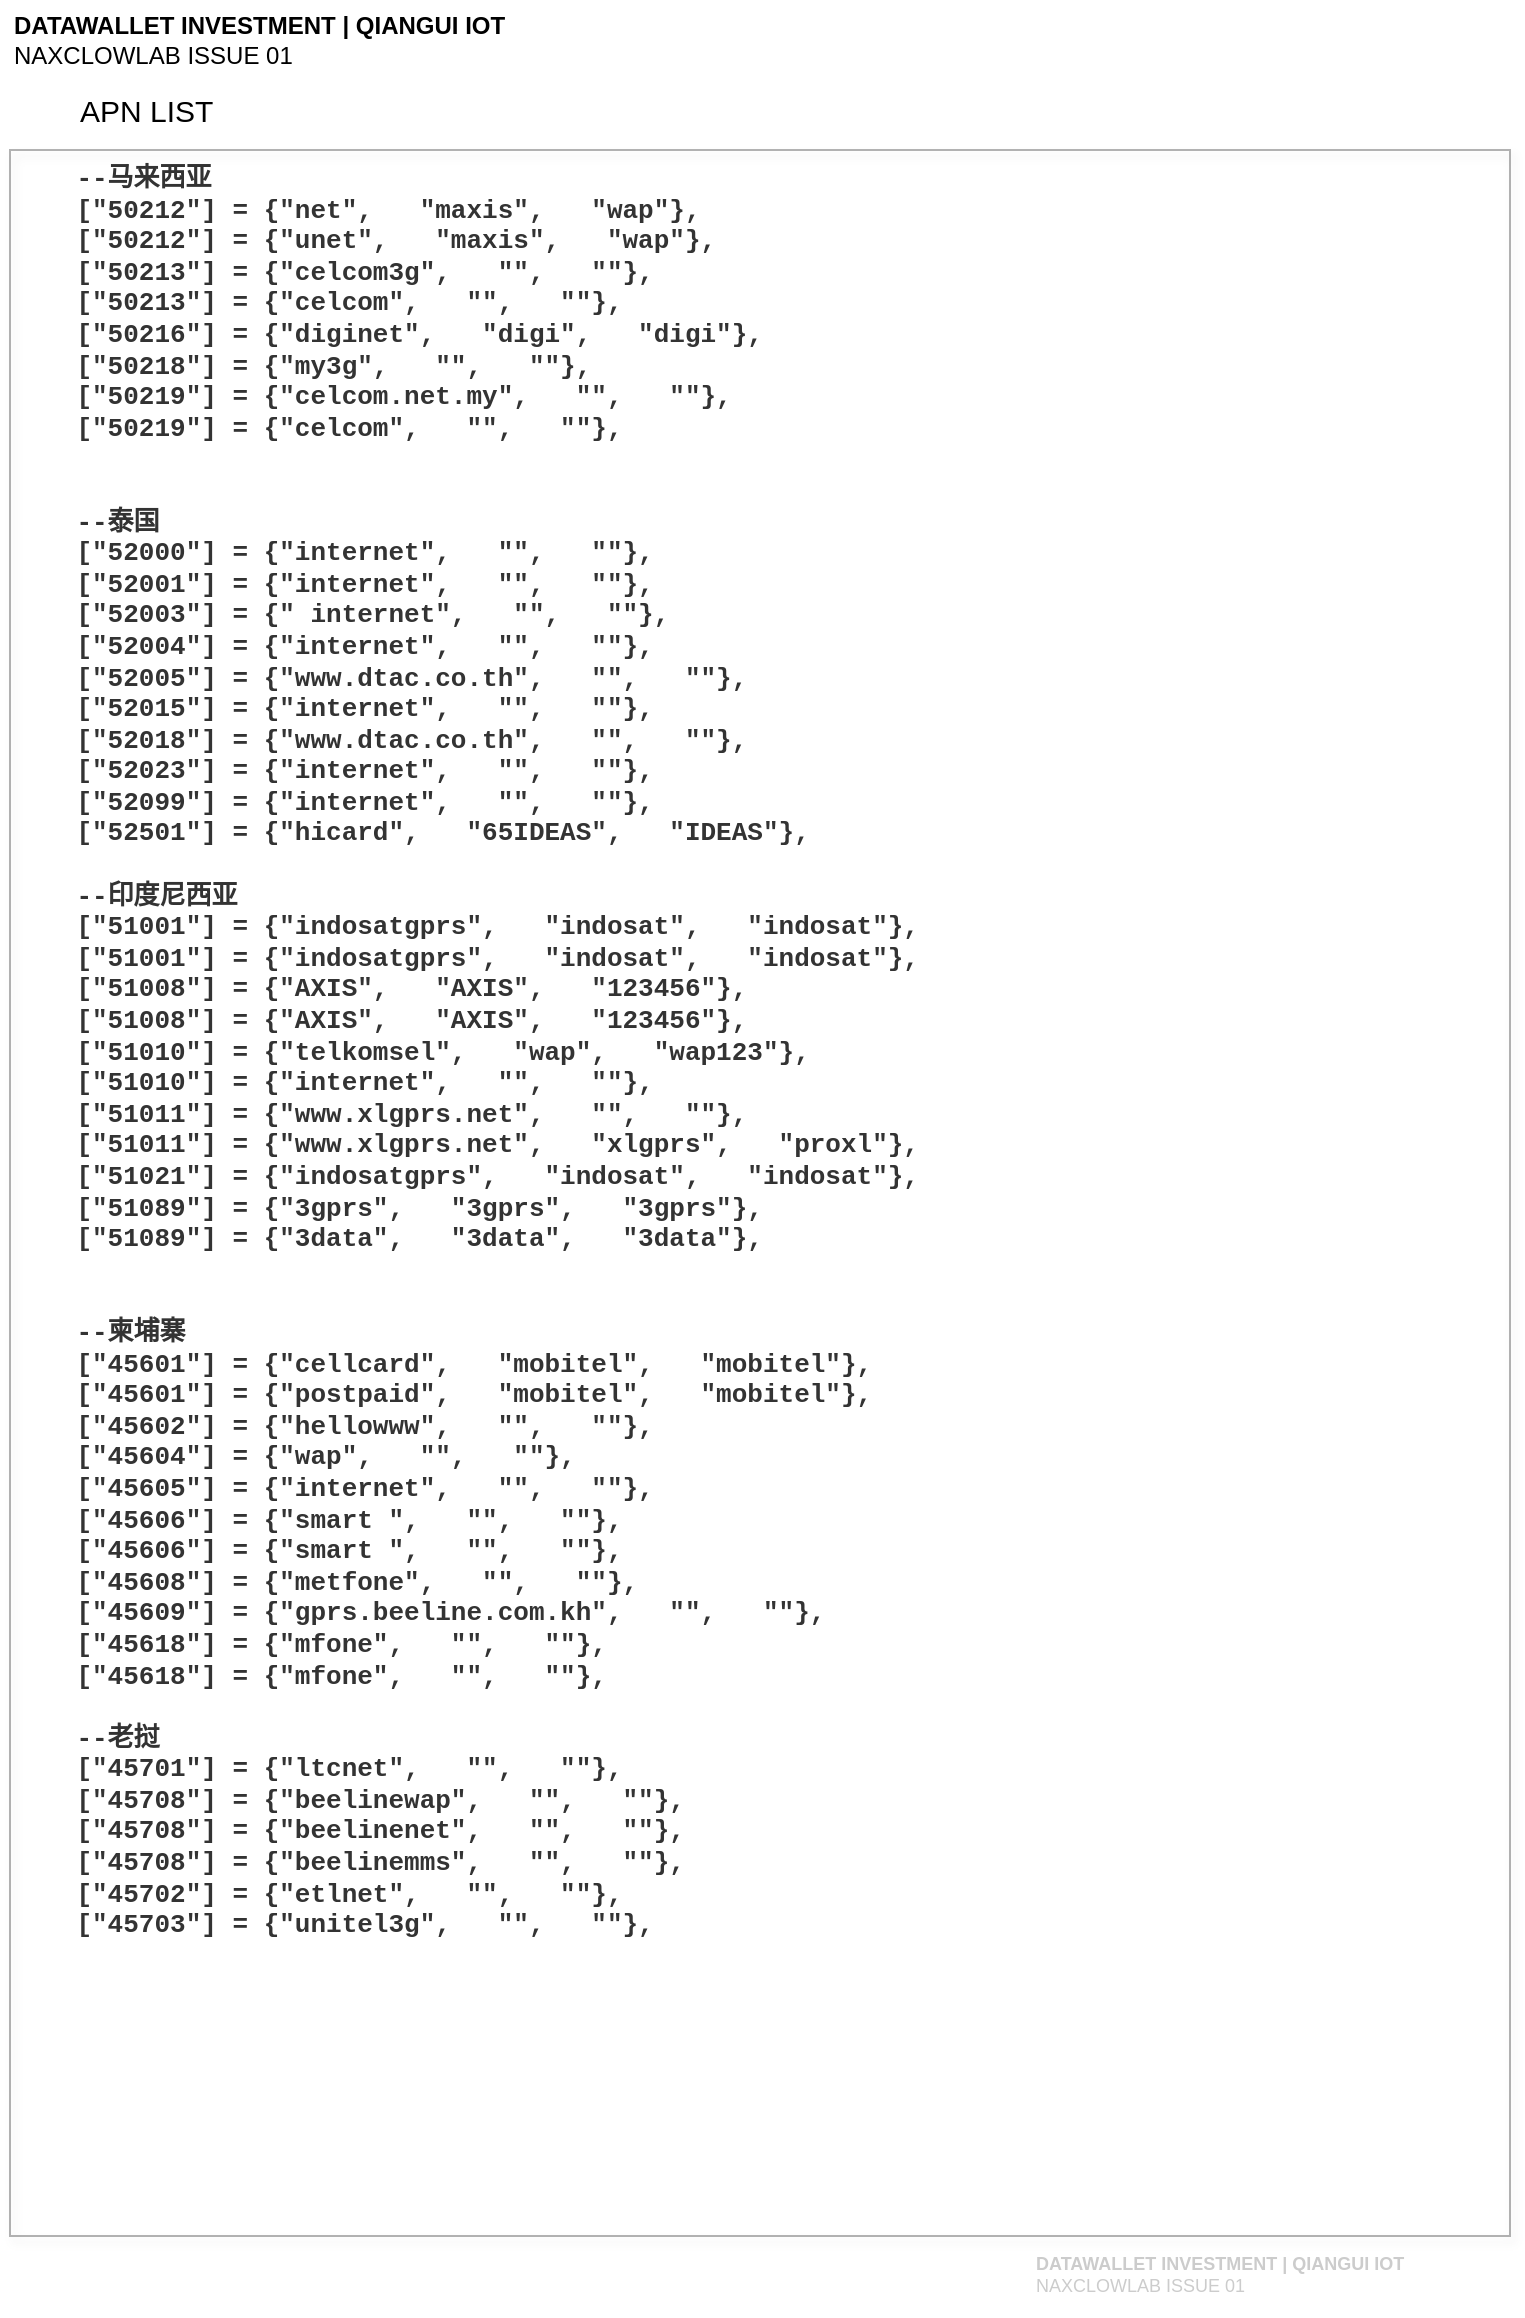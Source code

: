 <mxfile version="10.6.5" type="github"><diagram id="d20wgzuFh7dixt_oqqhd" name="Page-1"><mxGraphModel dx="1302" dy="767" grid="0" gridSize="10" guides="1" tooltips="1" connect="1" arrows="1" fold="1" page="1" pageScale="1" pageWidth="827" pageHeight="1169" background="#FFFFFF" math="0" shadow="0"><root><mxCell id="0"/><mxCell id="1" parent="0"/><mxCell id="Y3Bbdv7kFpDtIcY8lwTc-2" value="&lt;div style=&quot;font-size: 13px&quot;&gt;&amp;nbsp; &amp;nbsp; --马来西亚&lt;/div&gt;&lt;div style=&quot;font-size: 13px&quot;&gt;&amp;nbsp; &amp;nbsp; [&quot;50212&quot;] = {&quot;net&quot;,&amp;nbsp; &amp;nbsp;&quot;maxis&quot;,&amp;nbsp; &amp;nbsp;&quot;wap&quot;},&amp;nbsp; &amp;nbsp;&lt;/div&gt;&lt;div style=&quot;font-size: 13px&quot;&gt;&amp;nbsp; &amp;nbsp; [&quot;50212&quot;] = {&quot;unet&quot;,&amp;nbsp; &amp;nbsp;&quot;maxis&quot;,&amp;nbsp; &amp;nbsp;&quot;wap&quot;},&amp;nbsp; &amp;nbsp;&lt;/div&gt;&lt;div style=&quot;font-size: 13px&quot;&gt;&amp;nbsp; &amp;nbsp; [&quot;50213&quot;] = {&quot;celcom3g&quot;,&amp;nbsp; &amp;nbsp;&quot;&quot;,&amp;nbsp; &amp;nbsp;&quot;&quot;},&amp;nbsp; &amp;nbsp;&lt;/div&gt;&lt;div style=&quot;font-size: 13px&quot;&gt;&amp;nbsp; &amp;nbsp; [&quot;50213&quot;] = {&quot;celcom&quot;,&amp;nbsp; &amp;nbsp;&quot;&quot;,&amp;nbsp; &amp;nbsp;&quot;&quot;},&amp;nbsp; &amp;nbsp;&lt;/div&gt;&lt;div style=&quot;font-size: 13px&quot;&gt;&amp;nbsp; &amp;nbsp; [&quot;50216&quot;] = {&quot;diginet&quot;,&amp;nbsp; &amp;nbsp;&quot;digi&quot;,&amp;nbsp; &amp;nbsp;&quot;digi&quot;},&amp;nbsp; &amp;nbsp;&lt;/div&gt;&lt;div style=&quot;font-size: 13px&quot;&gt;&amp;nbsp; &amp;nbsp; [&quot;50218&quot;] = {&quot;my3g&quot;,&amp;nbsp; &amp;nbsp;&quot;&quot;,&amp;nbsp; &amp;nbsp;&quot;&quot;},&amp;nbsp; &amp;nbsp;&lt;/div&gt;&lt;div style=&quot;font-size: 13px&quot;&gt;&amp;nbsp; &amp;nbsp; [&quot;50219&quot;] = {&quot;celcom.net.my&quot;,&amp;nbsp; &amp;nbsp;&quot;&quot;,&amp;nbsp; &amp;nbsp;&quot;&quot;},&amp;nbsp; &amp;nbsp;&lt;/div&gt;&lt;div style=&quot;font-size: 13px&quot;&gt;&amp;nbsp; &amp;nbsp; [&quot;50219&quot;] = {&quot;celcom&quot;,&amp;nbsp; &amp;nbsp;&quot;&quot;,&amp;nbsp; &amp;nbsp;&quot;&quot;},&amp;nbsp; &amp;nbsp;&lt;/div&gt;&lt;div style=&quot;font-size: 13px&quot;&gt;&lt;br style=&quot;font-size: 13px&quot;&gt;&lt;/div&gt;&lt;div style=&quot;font-size: 13px&quot;&gt;&lt;br style=&quot;font-size: 13px&quot;&gt;&lt;/div&gt;&lt;div style=&quot;font-size: 13px&quot;&gt;&amp;nbsp; &amp;nbsp; --泰国&lt;/div&gt;&lt;div style=&quot;font-size: 13px&quot;&gt;&amp;nbsp; &amp;nbsp; [&quot;52000&quot;] = {&quot;internet&quot;,&amp;nbsp; &amp;nbsp;&quot;&quot;,&amp;nbsp; &amp;nbsp;&quot;&quot;},&amp;nbsp; &amp;nbsp;&lt;/div&gt;&lt;div style=&quot;font-size: 13px&quot;&gt;&amp;nbsp; &amp;nbsp; [&quot;52001&quot;] = {&quot;internet&quot;,&amp;nbsp; &amp;nbsp;&quot;&quot;,&amp;nbsp; &amp;nbsp;&quot;&quot;},&amp;nbsp; &amp;nbsp;&lt;/div&gt;&lt;div style=&quot;font-size: 13px&quot;&gt;&amp;nbsp; &amp;nbsp; [&quot;52003&quot;] = {&quot; internet&quot;,&amp;nbsp; &amp;nbsp;&quot;&quot;,&amp;nbsp; &amp;nbsp;&quot;&quot;},&amp;nbsp; &amp;nbsp;&lt;/div&gt;&lt;div style=&quot;font-size: 13px&quot;&gt;&amp;nbsp; &amp;nbsp; [&quot;52004&quot;] = {&quot;internet&quot;,&amp;nbsp; &amp;nbsp;&quot;&quot;,&amp;nbsp; &amp;nbsp;&quot;&quot;},&amp;nbsp; &amp;nbsp;&lt;/div&gt;&lt;div style=&quot;font-size: 13px&quot;&gt;&amp;nbsp; &amp;nbsp; [&quot;52005&quot;] = {&quot;www.dtac.co.th&quot;,&amp;nbsp; &amp;nbsp;&quot;&quot;,&amp;nbsp; &amp;nbsp;&quot;&quot;},&amp;nbsp; &amp;nbsp;&lt;/div&gt;&lt;div style=&quot;font-size: 13px&quot;&gt;&amp;nbsp; &amp;nbsp; [&quot;52015&quot;] = {&quot;internet&quot;,&amp;nbsp; &amp;nbsp;&quot;&quot;,&amp;nbsp; &amp;nbsp;&quot;&quot;},&amp;nbsp; &amp;nbsp;&lt;/div&gt;&lt;div style=&quot;font-size: 13px&quot;&gt;&amp;nbsp; &amp;nbsp; [&quot;52018&quot;] = {&quot;www.dtac.co.th&quot;,&amp;nbsp; &amp;nbsp;&quot;&quot;,&amp;nbsp; &amp;nbsp;&quot;&quot;},&amp;nbsp; &amp;nbsp;&lt;/div&gt;&lt;div style=&quot;font-size: 13px&quot;&gt;&amp;nbsp; &amp;nbsp; [&quot;52023&quot;] = {&quot;internet&quot;,&amp;nbsp; &amp;nbsp;&quot;&quot;,&amp;nbsp; &amp;nbsp;&quot;&quot;},&amp;nbsp; &amp;nbsp;&lt;/div&gt;&lt;div style=&quot;font-size: 13px&quot;&gt;&amp;nbsp; &amp;nbsp; [&quot;52099&quot;] = {&quot;internet&quot;,&amp;nbsp; &amp;nbsp;&quot;&quot;,&amp;nbsp; &amp;nbsp;&quot;&quot;},&amp;nbsp; &amp;nbsp;&lt;/div&gt;&lt;div style=&quot;font-size: 13px&quot;&gt;&amp;nbsp; &amp;nbsp; [&quot;52501&quot;] = {&quot;hicard&quot;,&amp;nbsp; &amp;nbsp;&quot;65IDEAS&quot;,&amp;nbsp; &amp;nbsp;&quot;IDEAS&quot;},&amp;nbsp;&amp;nbsp;&lt;/div&gt;&lt;div style=&quot;font-size: 13px&quot;&gt;&lt;br style=&quot;font-size: 13px&quot;&gt;&lt;/div&gt;&lt;div style=&quot;font-size: 13px&quot;&gt;&amp;nbsp; &amp;nbsp; --印度尼西亚&lt;/div&gt;&lt;div style=&quot;font-size: 13px&quot;&gt;&amp;nbsp; &amp;nbsp; [&quot;51001&quot;] = {&quot;indosatgprs&quot;,&amp;nbsp; &amp;nbsp;&quot;indosat&quot;,&amp;nbsp; &amp;nbsp;&quot;indosat&quot;},&amp;nbsp; &amp;nbsp;&lt;/div&gt;&lt;div style=&quot;font-size: 13px&quot;&gt;&amp;nbsp; &amp;nbsp; [&quot;51001&quot;] = {&quot;indosatgprs&quot;,&amp;nbsp; &amp;nbsp;&quot;indosat&quot;,&amp;nbsp; &amp;nbsp;&quot;indosat&quot;},&amp;nbsp; &amp;nbsp;&lt;/div&gt;&lt;div style=&quot;font-size: 13px&quot;&gt;&amp;nbsp; &amp;nbsp; [&quot;51008&quot;] = {&quot;AXIS&quot;,&amp;nbsp; &amp;nbsp;&quot;AXIS&quot;,&amp;nbsp; &amp;nbsp;&quot;123456&quot;},&amp;nbsp; &amp;nbsp;&lt;/div&gt;&lt;div style=&quot;font-size: 13px&quot;&gt;&amp;nbsp; &amp;nbsp; [&quot;51008&quot;] = {&quot;AXIS&quot;,&amp;nbsp; &amp;nbsp;&quot;AXIS&quot;,&amp;nbsp; &amp;nbsp;&quot;123456&quot;},&amp;nbsp; &amp;nbsp;&lt;/div&gt;&lt;div style=&quot;font-size: 13px&quot;&gt;&amp;nbsp; &amp;nbsp; [&quot;51010&quot;] = {&quot;telkomsel&quot;,&amp;nbsp; &amp;nbsp;&quot;wap&quot;,&amp;nbsp; &amp;nbsp;&quot;wap123&quot;},&amp;nbsp; &amp;nbsp;&lt;/div&gt;&lt;div style=&quot;font-size: 13px&quot;&gt;&amp;nbsp; &amp;nbsp; [&quot;51010&quot;] = {&quot;internet&quot;,&amp;nbsp; &amp;nbsp;&quot;&quot;,&amp;nbsp; &amp;nbsp;&quot;&quot;},&amp;nbsp; &amp;nbsp;&lt;/div&gt;&lt;div style=&quot;font-size: 13px&quot;&gt;&amp;nbsp; &amp;nbsp; [&quot;51011&quot;] = {&quot;www.xlgprs.net&quot;,&amp;nbsp; &amp;nbsp;&quot;&quot;,&amp;nbsp; &amp;nbsp;&quot;&quot;},&amp;nbsp; &amp;nbsp;&lt;/div&gt;&lt;div style=&quot;font-size: 13px&quot;&gt;&amp;nbsp; &amp;nbsp; [&quot;51011&quot;] = {&quot;www.xlgprs.net&quot;,&amp;nbsp; &amp;nbsp;&quot;xlgprs&quot;,&amp;nbsp; &amp;nbsp;&quot;proxl&quot;},&amp;nbsp; &amp;nbsp;&lt;/div&gt;&lt;div style=&quot;font-size: 13px&quot;&gt;&amp;nbsp; &amp;nbsp; [&quot;51021&quot;] = {&quot;indosatgprs&quot;,&amp;nbsp; &amp;nbsp;&quot;indosat&quot;,&amp;nbsp; &amp;nbsp;&quot;indosat&quot;},&lt;/div&gt;&lt;div style=&quot;font-size: 13px&quot;&gt;&amp;nbsp; &amp;nbsp; [&quot;51089&quot;] = {&quot;3gprs&quot;,&amp;nbsp; &amp;nbsp;&quot;3gprs&quot;,&amp;nbsp; &amp;nbsp;&quot;3gprs&quot;},&amp;nbsp; &amp;nbsp;&lt;/div&gt;&lt;div style=&quot;font-size: 13px&quot;&gt;&amp;nbsp; &amp;nbsp; [&quot;51089&quot;] = {&quot;3data&quot;,&amp;nbsp; &amp;nbsp;&quot;3data&quot;,&amp;nbsp; &amp;nbsp;&quot;3data&quot;},&amp;nbsp; &amp;nbsp; &amp;nbsp;&lt;/div&gt;&lt;div style=&quot;font-size: 13px&quot;&gt;&lt;br style=&quot;font-size: 13px&quot;&gt;&lt;/div&gt;&lt;div style=&quot;font-size: 13px&quot;&gt;&lt;br style=&quot;font-size: 13px&quot;&gt;&lt;/div&gt;&lt;div style=&quot;font-size: 13px&quot;&gt;&amp;nbsp; &amp;nbsp; --柬埔寨&lt;/div&gt;&lt;div style=&quot;font-size: 13px&quot;&gt;&amp;nbsp; &amp;nbsp; [&quot;45601&quot;] = {&quot;cellcard&quot;,&amp;nbsp; &amp;nbsp;&quot;mobitel&quot;,&amp;nbsp; &amp;nbsp;&quot;mobitel&quot;},&amp;nbsp; &amp;nbsp;&lt;/div&gt;&lt;div style=&quot;font-size: 13px&quot;&gt;&amp;nbsp; &amp;nbsp; [&quot;45601&quot;] = {&quot;postpaid&quot;,&amp;nbsp; &amp;nbsp;&quot;mobitel&quot;,&amp;nbsp; &amp;nbsp;&quot;mobitel&quot;},&amp;nbsp; &amp;nbsp;&lt;/div&gt;&lt;div style=&quot;font-size: 13px&quot;&gt;&amp;nbsp; &amp;nbsp; [&quot;45602&quot;] = {&quot;hellowww&quot;,&amp;nbsp; &amp;nbsp;&quot;&quot;,&amp;nbsp; &amp;nbsp;&quot;&quot;},&amp;nbsp; &amp;nbsp;&lt;/div&gt;&lt;div style=&quot;font-size: 13px&quot;&gt;&amp;nbsp; &amp;nbsp; [&quot;45604&quot;] = {&quot;wap&quot;,&amp;nbsp; &amp;nbsp;&quot;&quot;,&amp;nbsp; &amp;nbsp;&quot;&quot;},&amp;nbsp; &amp;nbsp;&lt;/div&gt;&lt;div style=&quot;font-size: 13px&quot;&gt;&amp;nbsp; &amp;nbsp; [&quot;45605&quot;] = {&quot;internet&quot;,&amp;nbsp; &amp;nbsp;&quot;&quot;,&amp;nbsp; &amp;nbsp;&quot;&quot;},&amp;nbsp; &amp;nbsp;&lt;/div&gt;&lt;div style=&quot;font-size: 13px&quot;&gt;&amp;nbsp; &amp;nbsp; [&quot;45606&quot;] = {&quot;smart &quot;,&amp;nbsp; &amp;nbsp;&quot;&quot;,&amp;nbsp; &amp;nbsp;&quot;&quot;},&amp;nbsp; &amp;nbsp;&lt;/div&gt;&lt;div style=&quot;font-size: 13px&quot;&gt;&amp;nbsp; &amp;nbsp; [&quot;45606&quot;] = {&quot;smart &quot;,&amp;nbsp; &amp;nbsp;&quot;&quot;,&amp;nbsp; &amp;nbsp;&quot;&quot;},&amp;nbsp; &amp;nbsp;&lt;/div&gt;&lt;div style=&quot;font-size: 13px&quot;&gt;&amp;nbsp; &amp;nbsp; [&quot;45608&quot;] = {&quot;metfone&quot;,&amp;nbsp; &amp;nbsp;&quot;&quot;,&amp;nbsp; &amp;nbsp;&quot;&quot;},&amp;nbsp; &amp;nbsp;&lt;/div&gt;&lt;div style=&quot;font-size: 13px&quot;&gt;&amp;nbsp; &amp;nbsp; [&quot;45609&quot;] = {&quot;gprs.beeline.com.kh&quot;,&amp;nbsp; &amp;nbsp;&quot;&quot;,&amp;nbsp; &amp;nbsp;&quot;&quot;},&amp;nbsp; &amp;nbsp;&lt;/div&gt;&lt;div style=&quot;font-size: 13px&quot;&gt;&amp;nbsp; &amp;nbsp; [&quot;45618&quot;] = {&quot;mfone&quot;,&amp;nbsp; &amp;nbsp;&quot;&quot;,&amp;nbsp; &amp;nbsp;&quot;&quot;},&amp;nbsp; &amp;nbsp;&lt;/div&gt;&lt;div style=&quot;font-size: 13px&quot;&gt;&amp;nbsp; &amp;nbsp; [&quot;45618&quot;] = {&quot;mfone&quot;,&amp;nbsp; &amp;nbsp;&quot;&quot;,&amp;nbsp; &amp;nbsp;&quot;&quot;},&amp;nbsp; &amp;nbsp;&lt;/div&gt;&lt;div style=&quot;font-size: 13px&quot;&gt;&lt;br style=&quot;font-size: 13px&quot;&gt;&lt;/div&gt;&lt;div style=&quot;font-size: 13px&quot;&gt;&lt;div style=&quot;font-size: 13px&quot;&gt;&amp;nbsp; &amp;nbsp; --老挝&lt;/div&gt;&lt;div style=&quot;font-size: 13px&quot;&gt;&amp;nbsp; &amp;nbsp; [&quot;45701&quot;] = {&quot;ltcnet&quot;,&amp;nbsp; &amp;nbsp;&quot;&quot;,&amp;nbsp; &amp;nbsp;&quot;&quot;},&amp;nbsp; &amp;nbsp;&lt;/div&gt;&lt;div style=&quot;font-size: 13px&quot;&gt;&amp;nbsp; &amp;nbsp; [&quot;45708&quot;] = {&quot;beelinewap&quot;,&amp;nbsp; &amp;nbsp;&quot;&quot;,&amp;nbsp; &amp;nbsp;&quot;&quot;},&amp;nbsp; &amp;nbsp;&lt;/div&gt;&lt;div style=&quot;font-size: 13px&quot;&gt;&amp;nbsp; &amp;nbsp; [&quot;45708&quot;] = {&quot;beelinenet&quot;,&amp;nbsp; &amp;nbsp;&quot;&quot;,&amp;nbsp; &amp;nbsp;&quot;&quot;},&amp;nbsp;&amp;nbsp;&lt;/div&gt;&lt;div style=&quot;font-size: 13px&quot;&gt;&amp;nbsp; &amp;nbsp; [&quot;45708&quot;] = {&quot;beelinemms&quot;,&amp;nbsp; &amp;nbsp;&quot;&quot;,&amp;nbsp; &amp;nbsp;&quot;&quot;},&lt;/div&gt;&lt;div style=&quot;font-size: 13px&quot;&gt;&amp;nbsp; &amp;nbsp; [&quot;45702&quot;] = {&quot;etlnet&quot;,&amp;nbsp; &amp;nbsp;&quot;&quot;,&amp;nbsp; &amp;nbsp;&quot;&quot;},&amp;nbsp; &amp;nbsp;&lt;/div&gt;&lt;div style=&quot;font-size: 13px&quot;&gt;&amp;nbsp; &amp;nbsp; [&quot;45703&quot;] = {&quot;unitel3g&quot;,&amp;nbsp; &amp;nbsp;&quot;&quot;,&amp;nbsp; &amp;nbsp;&quot;&quot;},&amp;nbsp; &amp;nbsp;&lt;/div&gt;&lt;/div&gt;" style="rounded=0;whiteSpace=wrap;html=1;align=left;verticalAlign=top;fontStyle=1;fontSize=13;strokeColor=#000000;fillColor=none;opacity=30;shadow=1;fontColor=#333333;fontFamily=Courier New;" parent="1" vertex="1"><mxGeometry x="40" y="87" width="750" height="1043" as="geometry"/></mxCell><mxCell id="W7rUzRzicE4DbCsOoIcb-1" value="APN LIST" style="text;html=1;strokeColor=none;fillColor=none;align=left;verticalAlign=middle;whiteSpace=wrap;rounded=0;shadow=1;fontSize=15;opacity=30;" vertex="1" parent="1"><mxGeometry x="72.5" y="54.5" width="116" height="25" as="geometry"/></mxCell><mxCell id="W7rUzRzicE4DbCsOoIcb-2" value="DATAWALLET INVESTMENT | QIANGUI IOT &lt;br style=&quot;font-size: 12px;&quot;&gt;&lt;span style=&quot;font-weight: normal; font-size: 12px;&quot;&gt;NAXCLOWLAB ISSUE 01&lt;/span&gt;" style="text;html=1;strokeColor=none;fillColor=none;align=left;verticalAlign=middle;whiteSpace=wrap;rounded=0;shadow=1;fontSize=12;opacity=30;fontStyle=1" vertex="1" parent="1"><mxGeometry x="40" y="16" width="487" height="31" as="geometry"/></mxCell><mxCell id="W7rUzRzicE4DbCsOoIcb-3" value="DATAWALLET INVESTMENT | QIANGUI IOT &lt;br style=&quot;font-size: 9px;&quot;&gt;&lt;span style=&quot;font-weight: normal; font-size: 9px;&quot;&gt;NAXCLOWLAB ISSUE 01&lt;/span&gt;" style="text;html=1;strokeColor=none;fillColor=none;align=left;verticalAlign=middle;whiteSpace=wrap;rounded=0;shadow=1;fontSize=9;opacity=30;fontStyle=1;fontColor=#CCCCCC;" vertex="1" parent="1"><mxGeometry x="551" y="1135" width="238" height="28" as="geometry"/></mxCell></root></mxGraphModel></diagram></mxfile>